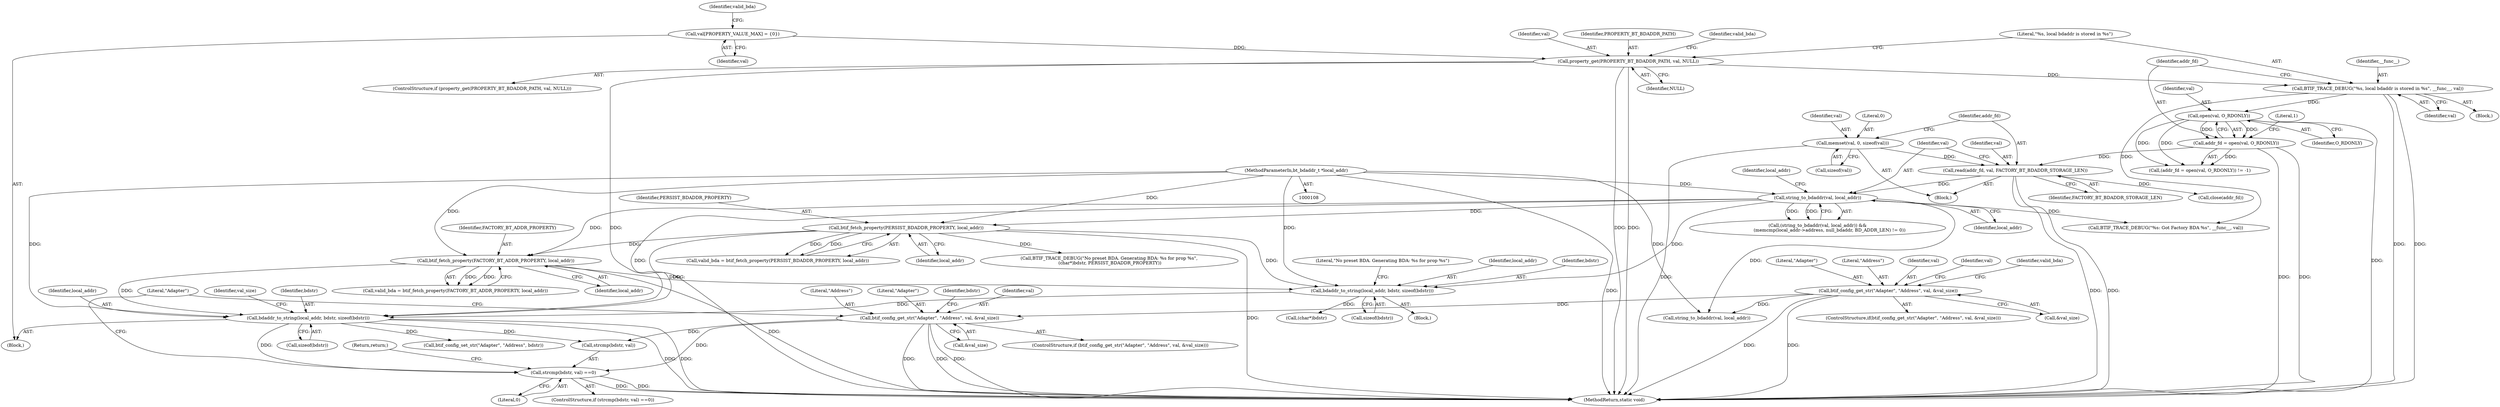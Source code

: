 digraph "0_Android_472271b153c5dc53c28beac55480a8d8434b2d5c_12@API" {
"1000336" [label="(Call,strcmp(bdstr, val) ==0)"];
"1000318" [label="(Call,bdaddr_to_string(local_addr, bdstr, sizeof(bdstr)))"];
"1000157" [label="(Call,string_to_bdaddr(val, local_addr))"];
"1000151" [label="(Call,read(addr_fd, val, FACTORY_BT_BDADDR_STORAGE_LEN))"];
"1000138" [label="(Call,addr_fd = open(val, O_RDONLY))"];
"1000140" [label="(Call,open(val, O_RDONLY))"];
"1000132" [label="(Call,BTIF_TRACE_DEBUG(\"%s, local bdaddr is stored in %s\", __func__, val))"];
"1000126" [label="(Call,property_get(PROPERTY_BT_BDADDR_PATH, val, NULL))"];
"1000112" [label="(Call,val[PROPERTY_VALUE_MAX] = {0})"];
"1000146" [label="(Call,memset(val, 0, sizeof(val)))"];
"1000109" [label="(MethodParameterIn,bt_bdaddr_t *local_addr)"];
"1000207" [label="(Call,btif_fetch_property(PERSIST_BDADDR_PROPERTY, local_addr))"];
"1000295" [label="(Call,bdaddr_to_string(local_addr, bdstr, sizeof(bdstr)))"];
"1000216" [label="(Call,btif_fetch_property(FACTORY_BT_ADDR_PROPERTY, local_addr))"];
"1000328" [label="(Call,btif_config_get_str(\"Adapter\", \"Address\", val, &val_size))"];
"1000187" [label="(Call,btif_config_get_str(\"Adapter\", \"Address\", val, &val_size))"];
"1000133" [label="(Literal,\"%s, local bdaddr is stored in %s\")"];
"1000137" [label="(Call,(addr_fd = open(val, O_RDONLY)) != -1)"];
"1000134" [label="(Identifier,__func__)"];
"1000203" [label="(Identifier,valid_bda)"];
"1000335" [label="(ControlStructure,if (strcmp(bdstr, val) ==0))"];
"1000187" [label="(Call,btif_config_get_str(\"Adapter\", \"Address\", val, &val_size))"];
"1000129" [label="(Identifier,NULL)"];
"1000127" [label="(Identifier,PROPERTY_BT_BDADDR_PATH)"];
"1000302" [label="(Call,(char*)bdstr)"];
"1000301" [label="(Literal,\"No preset BDA. Generating BDA: %s for prop %s\")"];
"1000135" [label="(Identifier,val)"];
"1000332" [label="(Call,&val_size)"];
"1000139" [label="(Identifier,addr_fd)"];
"1000298" [label="(Call,sizeof(bdstr))"];
"1000180" [label="(Identifier,valid_bda)"];
"1000297" [label="(Identifier,bdstr)"];
"1000109" [label="(MethodParameterIn,bt_bdaddr_t *local_addr)"];
"1000132" [label="(Call,BTIF_TRACE_DEBUG(\"%s, local bdaddr is stored in %s\", __func__, val))"];
"1000188" [label="(Literal,\"Adapter\")"];
"1000172" [label="(Call,BTIF_TRACE_DEBUG(\"%s: Got Factory BDA %s\", __func__, val))"];
"1000222" [label="(Block,)"];
"1000209" [label="(Identifier,local_addr)"];
"1000116" [label="(Identifier,valid_bda)"];
"1000330" [label="(Literal,\"Address\")"];
"1000194" [label="(Call,string_to_bdaddr(val, local_addr))"];
"1000336" [label="(Call,strcmp(bdstr, val) ==0)"];
"1000329" [label="(Literal,\"Adapter\")"];
"1000324" [label="(Identifier,val_size)"];
"1000152" [label="(Identifier,addr_fd)"];
"1000159" [label="(Identifier,local_addr)"];
"1000191" [label="(Call,&val_size)"];
"1000140" [label="(Call,open(val, O_RDONLY))"];
"1000217" [label="(Identifier,FACTORY_BT_ADDR_PROPERTY)"];
"1000327" [label="(ControlStructure,if (btif_config_get_str(\"Adapter\", \"Address\", val, &val_size)))"];
"1000138" [label="(Call,addr_fd = open(val, O_RDONLY))"];
"1000157" [label="(Call,string_to_bdaddr(val, local_addr))"];
"1000144" [label="(Literal,1)"];
"1000189" [label="(Literal,\"Address\")"];
"1000148" [label="(Literal,0)"];
"1000153" [label="(Identifier,val)"];
"1000300" [label="(Call,BTIF_TRACE_DEBUG(\"No preset BDA. Generating BDA: %s for prop %s\",\n (char*)bdstr, PERSIST_BDADDR_PROPERTY))"];
"1000154" [label="(Identifier,FACTORY_BT_BDADDR_STORAGE_LEN)"];
"1000216" [label="(Call,btif_fetch_property(FACTORY_BT_ADDR_PROPERTY, local_addr))"];
"1000151" [label="(Call,read(addr_fd, val, FACTORY_BT_BDADDR_STORAGE_LEN))"];
"1000190" [label="(Identifier,val)"];
"1000141" [label="(Identifier,val)"];
"1000186" [label="(ControlStructure,if(btif_config_get_str(\"Adapter\", \"Address\", val, &val_size)))"];
"1000343" [label="(Call,btif_config_set_str(\"Adapter\", \"Address\", bdstr))"];
"1000342" [label="(Return,return;)"];
"1000195" [label="(Identifier,val)"];
"1000337" [label="(Call,strcmp(bdstr, val))"];
"1000142" [label="(Identifier,O_RDONLY)"];
"1000110" [label="(Block,)"];
"1000344" [label="(Literal,\"Adapter\")"];
"1000126" [label="(Call,property_get(PROPERTY_BT_BDADDR_PATH, val, NULL))"];
"1000318" [label="(Call,bdaddr_to_string(local_addr, bdstr, sizeof(bdstr)))"];
"1000176" [label="(Call,close(addr_fd))"];
"1000146" [label="(Call,memset(val, 0, sizeof(val)))"];
"1000112" [label="(Call,val[PROPERTY_VALUE_MAX] = {0})"];
"1000158" [label="(Identifier,val)"];
"1000163" [label="(Identifier,local_addr)"];
"1000149" [label="(Call,sizeof(val))"];
"1000147" [label="(Identifier,val)"];
"1000207" [label="(Call,btif_fetch_property(PERSIST_BDADDR_PROPERTY, local_addr))"];
"1000347" [label="(MethodReturn,static void)"];
"1000320" [label="(Identifier,bdstr)"];
"1000338" [label="(Identifier,bdstr)"];
"1000156" [label="(Call,(string_to_bdaddr(val, local_addr)) &&\n                 (memcmp(local_addr->address, null_bdaddr, BD_ADDR_LEN) != 0))"];
"1000128" [label="(Identifier,val)"];
"1000321" [label="(Call,sizeof(bdstr))"];
"1000218" [label="(Identifier,local_addr)"];
"1000295" [label="(Call,bdaddr_to_string(local_addr, bdstr, sizeof(bdstr)))"];
"1000296" [label="(Identifier,local_addr)"];
"1000125" [label="(ControlStructure,if (property_get(PROPERTY_BT_BDADDR_PATH, val, NULL)))"];
"1000145" [label="(Block,)"];
"1000214" [label="(Call,valid_bda = btif_fetch_property(FACTORY_BT_ADDR_PROPERTY, local_addr))"];
"1000130" [label="(Block,)"];
"1000205" [label="(Call,valid_bda = btif_fetch_property(PERSIST_BDADDR_PROPERTY, local_addr))"];
"1000328" [label="(Call,btif_config_get_str(\"Adapter\", \"Address\", val, &val_size))"];
"1000319" [label="(Identifier,local_addr)"];
"1000331" [label="(Identifier,val)"];
"1000113" [label="(Identifier,val)"];
"1000340" [label="(Literal,0)"];
"1000208" [label="(Identifier,PERSIST_BDADDR_PROPERTY)"];
"1000336" -> "1000335"  [label="AST: "];
"1000336" -> "1000340"  [label="CFG: "];
"1000337" -> "1000336"  [label="AST: "];
"1000340" -> "1000336"  [label="AST: "];
"1000342" -> "1000336"  [label="CFG: "];
"1000344" -> "1000336"  [label="CFG: "];
"1000336" -> "1000347"  [label="DDG: "];
"1000336" -> "1000347"  [label="DDG: "];
"1000318" -> "1000336"  [label="DDG: "];
"1000328" -> "1000336"  [label="DDG: "];
"1000318" -> "1000110"  [label="AST: "];
"1000318" -> "1000321"  [label="CFG: "];
"1000319" -> "1000318"  [label="AST: "];
"1000320" -> "1000318"  [label="AST: "];
"1000321" -> "1000318"  [label="AST: "];
"1000324" -> "1000318"  [label="CFG: "];
"1000318" -> "1000347"  [label="DDG: "];
"1000318" -> "1000347"  [label="DDG: "];
"1000157" -> "1000318"  [label="DDG: "];
"1000207" -> "1000318"  [label="DDG: "];
"1000295" -> "1000318"  [label="DDG: "];
"1000216" -> "1000318"  [label="DDG: "];
"1000109" -> "1000318"  [label="DDG: "];
"1000318" -> "1000337"  [label="DDG: "];
"1000318" -> "1000343"  [label="DDG: "];
"1000157" -> "1000156"  [label="AST: "];
"1000157" -> "1000159"  [label="CFG: "];
"1000158" -> "1000157"  [label="AST: "];
"1000159" -> "1000157"  [label="AST: "];
"1000163" -> "1000157"  [label="CFG: "];
"1000156" -> "1000157"  [label="CFG: "];
"1000157" -> "1000156"  [label="DDG: "];
"1000157" -> "1000156"  [label="DDG: "];
"1000151" -> "1000157"  [label="DDG: "];
"1000109" -> "1000157"  [label="DDG: "];
"1000157" -> "1000172"  [label="DDG: "];
"1000157" -> "1000194"  [label="DDG: "];
"1000157" -> "1000207"  [label="DDG: "];
"1000157" -> "1000216"  [label="DDG: "];
"1000157" -> "1000295"  [label="DDG: "];
"1000151" -> "1000145"  [label="AST: "];
"1000151" -> "1000154"  [label="CFG: "];
"1000152" -> "1000151"  [label="AST: "];
"1000153" -> "1000151"  [label="AST: "];
"1000154" -> "1000151"  [label="AST: "];
"1000158" -> "1000151"  [label="CFG: "];
"1000151" -> "1000347"  [label="DDG: "];
"1000151" -> "1000347"  [label="DDG: "];
"1000138" -> "1000151"  [label="DDG: "];
"1000146" -> "1000151"  [label="DDG: "];
"1000151" -> "1000176"  [label="DDG: "];
"1000138" -> "1000137"  [label="AST: "];
"1000138" -> "1000140"  [label="CFG: "];
"1000139" -> "1000138"  [label="AST: "];
"1000140" -> "1000138"  [label="AST: "];
"1000144" -> "1000138"  [label="CFG: "];
"1000138" -> "1000347"  [label="DDG: "];
"1000138" -> "1000347"  [label="DDG: "];
"1000138" -> "1000137"  [label="DDG: "];
"1000140" -> "1000138"  [label="DDG: "];
"1000140" -> "1000138"  [label="DDG: "];
"1000140" -> "1000142"  [label="CFG: "];
"1000141" -> "1000140"  [label="AST: "];
"1000142" -> "1000140"  [label="AST: "];
"1000140" -> "1000347"  [label="DDG: "];
"1000140" -> "1000137"  [label="DDG: "];
"1000140" -> "1000137"  [label="DDG: "];
"1000132" -> "1000140"  [label="DDG: "];
"1000132" -> "1000130"  [label="AST: "];
"1000132" -> "1000135"  [label="CFG: "];
"1000133" -> "1000132"  [label="AST: "];
"1000134" -> "1000132"  [label="AST: "];
"1000135" -> "1000132"  [label="AST: "];
"1000139" -> "1000132"  [label="CFG: "];
"1000132" -> "1000347"  [label="DDG: "];
"1000132" -> "1000347"  [label="DDG: "];
"1000126" -> "1000132"  [label="DDG: "];
"1000132" -> "1000172"  [label="DDG: "];
"1000126" -> "1000125"  [label="AST: "];
"1000126" -> "1000129"  [label="CFG: "];
"1000127" -> "1000126"  [label="AST: "];
"1000128" -> "1000126"  [label="AST: "];
"1000129" -> "1000126"  [label="AST: "];
"1000133" -> "1000126"  [label="CFG: "];
"1000180" -> "1000126"  [label="CFG: "];
"1000126" -> "1000347"  [label="DDG: "];
"1000126" -> "1000347"  [label="DDG: "];
"1000126" -> "1000347"  [label="DDG: "];
"1000112" -> "1000126"  [label="DDG: "];
"1000112" -> "1000110"  [label="AST: "];
"1000112" -> "1000113"  [label="CFG: "];
"1000113" -> "1000112"  [label="AST: "];
"1000116" -> "1000112"  [label="CFG: "];
"1000146" -> "1000145"  [label="AST: "];
"1000146" -> "1000149"  [label="CFG: "];
"1000147" -> "1000146"  [label="AST: "];
"1000148" -> "1000146"  [label="AST: "];
"1000149" -> "1000146"  [label="AST: "];
"1000152" -> "1000146"  [label="CFG: "];
"1000146" -> "1000347"  [label="DDG: "];
"1000109" -> "1000108"  [label="AST: "];
"1000109" -> "1000347"  [label="DDG: "];
"1000109" -> "1000194"  [label="DDG: "];
"1000109" -> "1000207"  [label="DDG: "];
"1000109" -> "1000216"  [label="DDG: "];
"1000109" -> "1000295"  [label="DDG: "];
"1000207" -> "1000205"  [label="AST: "];
"1000207" -> "1000209"  [label="CFG: "];
"1000208" -> "1000207"  [label="AST: "];
"1000209" -> "1000207"  [label="AST: "];
"1000205" -> "1000207"  [label="CFG: "];
"1000207" -> "1000347"  [label="DDG: "];
"1000207" -> "1000205"  [label="DDG: "];
"1000207" -> "1000205"  [label="DDG: "];
"1000207" -> "1000216"  [label="DDG: "];
"1000207" -> "1000295"  [label="DDG: "];
"1000207" -> "1000300"  [label="DDG: "];
"1000295" -> "1000222"  [label="AST: "];
"1000295" -> "1000298"  [label="CFG: "];
"1000296" -> "1000295"  [label="AST: "];
"1000297" -> "1000295"  [label="AST: "];
"1000298" -> "1000295"  [label="AST: "];
"1000301" -> "1000295"  [label="CFG: "];
"1000216" -> "1000295"  [label="DDG: "];
"1000295" -> "1000302"  [label="DDG: "];
"1000216" -> "1000214"  [label="AST: "];
"1000216" -> "1000218"  [label="CFG: "];
"1000217" -> "1000216"  [label="AST: "];
"1000218" -> "1000216"  [label="AST: "];
"1000214" -> "1000216"  [label="CFG: "];
"1000216" -> "1000347"  [label="DDG: "];
"1000216" -> "1000214"  [label="DDG: "];
"1000216" -> "1000214"  [label="DDG: "];
"1000328" -> "1000327"  [label="AST: "];
"1000328" -> "1000332"  [label="CFG: "];
"1000329" -> "1000328"  [label="AST: "];
"1000330" -> "1000328"  [label="AST: "];
"1000331" -> "1000328"  [label="AST: "];
"1000332" -> "1000328"  [label="AST: "];
"1000338" -> "1000328"  [label="CFG: "];
"1000344" -> "1000328"  [label="CFG: "];
"1000328" -> "1000347"  [label="DDG: "];
"1000328" -> "1000347"  [label="DDG: "];
"1000328" -> "1000347"  [label="DDG: "];
"1000187" -> "1000328"  [label="DDG: "];
"1000328" -> "1000337"  [label="DDG: "];
"1000187" -> "1000186"  [label="AST: "];
"1000187" -> "1000191"  [label="CFG: "];
"1000188" -> "1000187"  [label="AST: "];
"1000189" -> "1000187"  [label="AST: "];
"1000190" -> "1000187"  [label="AST: "];
"1000191" -> "1000187"  [label="AST: "];
"1000195" -> "1000187"  [label="CFG: "];
"1000203" -> "1000187"  [label="CFG: "];
"1000187" -> "1000347"  [label="DDG: "];
"1000187" -> "1000347"  [label="DDG: "];
"1000187" -> "1000194"  [label="DDG: "];
}
